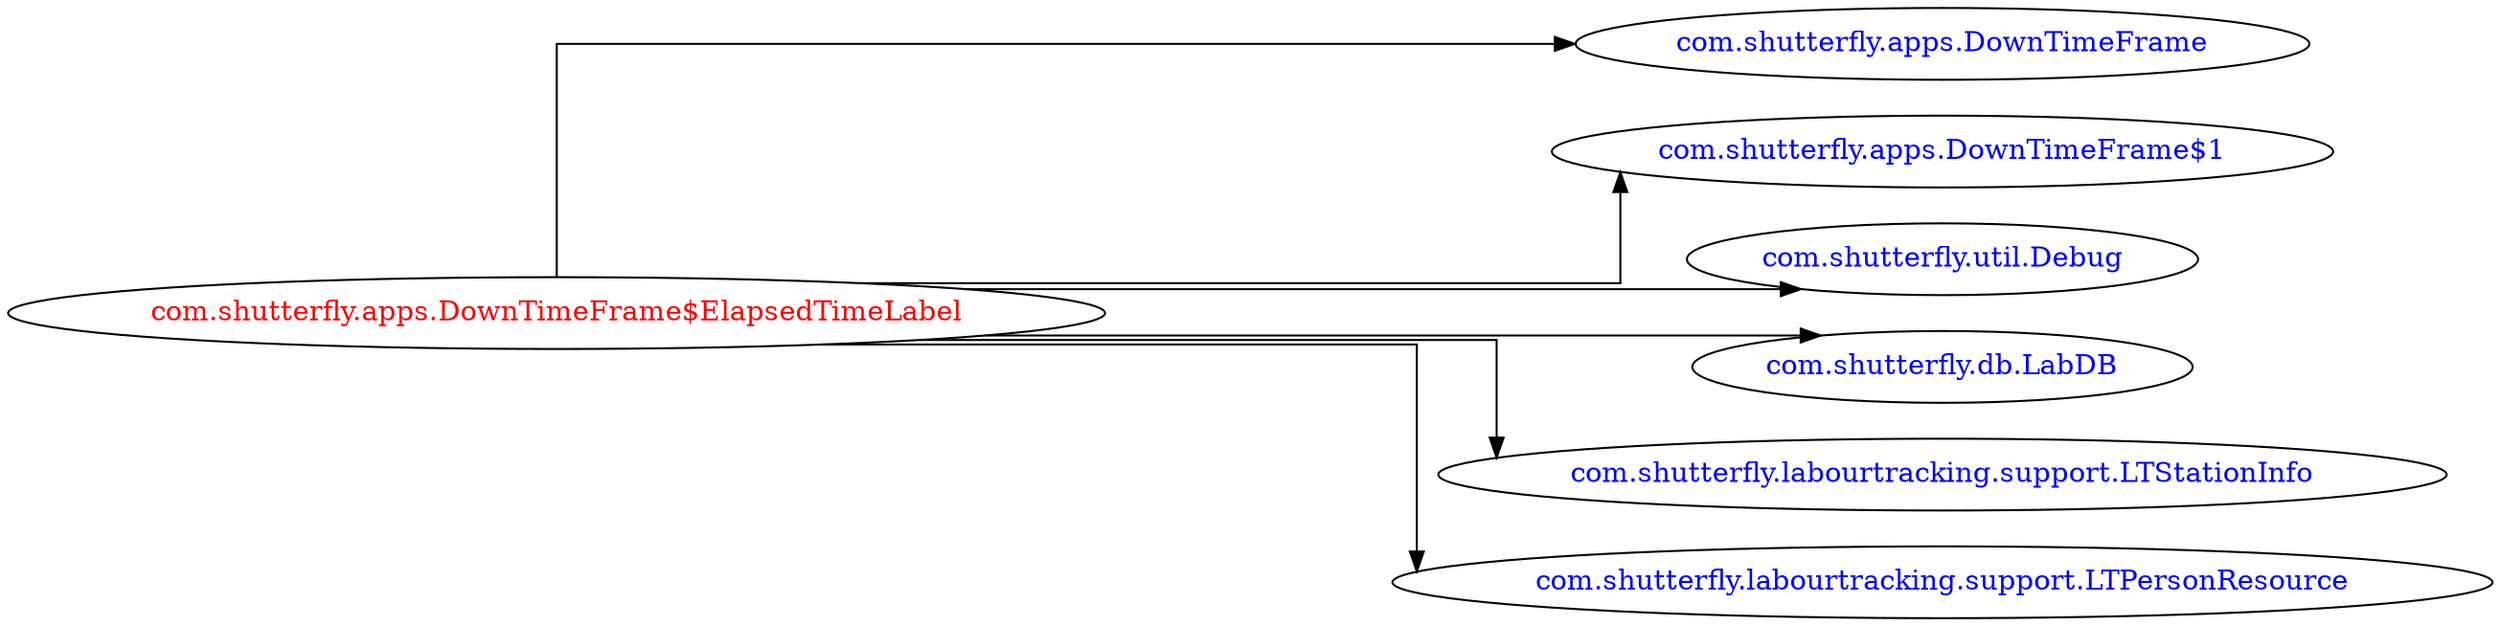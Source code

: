digraph dependencyGraph {
 concentrate=true;
 ranksep="2.0";
 rankdir="LR"; 
 splines="ortho";
"com.shutterfly.apps.DownTimeFrame$ElapsedTimeLabel" [fontcolor="red"];
"com.shutterfly.apps.DownTimeFrame" [ fontcolor="blue" ];
"com.shutterfly.apps.DownTimeFrame$ElapsedTimeLabel"->"com.shutterfly.apps.DownTimeFrame";
"com.shutterfly.apps.DownTimeFrame$1" [ fontcolor="blue" ];
"com.shutterfly.apps.DownTimeFrame$ElapsedTimeLabel"->"com.shutterfly.apps.DownTimeFrame$1";
"com.shutterfly.util.Debug" [ fontcolor="blue" ];
"com.shutterfly.apps.DownTimeFrame$ElapsedTimeLabel"->"com.shutterfly.util.Debug";
"com.shutterfly.db.LabDB" [ fontcolor="blue" ];
"com.shutterfly.apps.DownTimeFrame$ElapsedTimeLabel"->"com.shutterfly.db.LabDB";
"com.shutterfly.labourtracking.support.LTStationInfo" [ fontcolor="blue" ];
"com.shutterfly.apps.DownTimeFrame$ElapsedTimeLabel"->"com.shutterfly.labourtracking.support.LTStationInfo";
"com.shutterfly.labourtracking.support.LTPersonResource" [ fontcolor="blue" ];
"com.shutterfly.apps.DownTimeFrame$ElapsedTimeLabel"->"com.shutterfly.labourtracking.support.LTPersonResource";
}